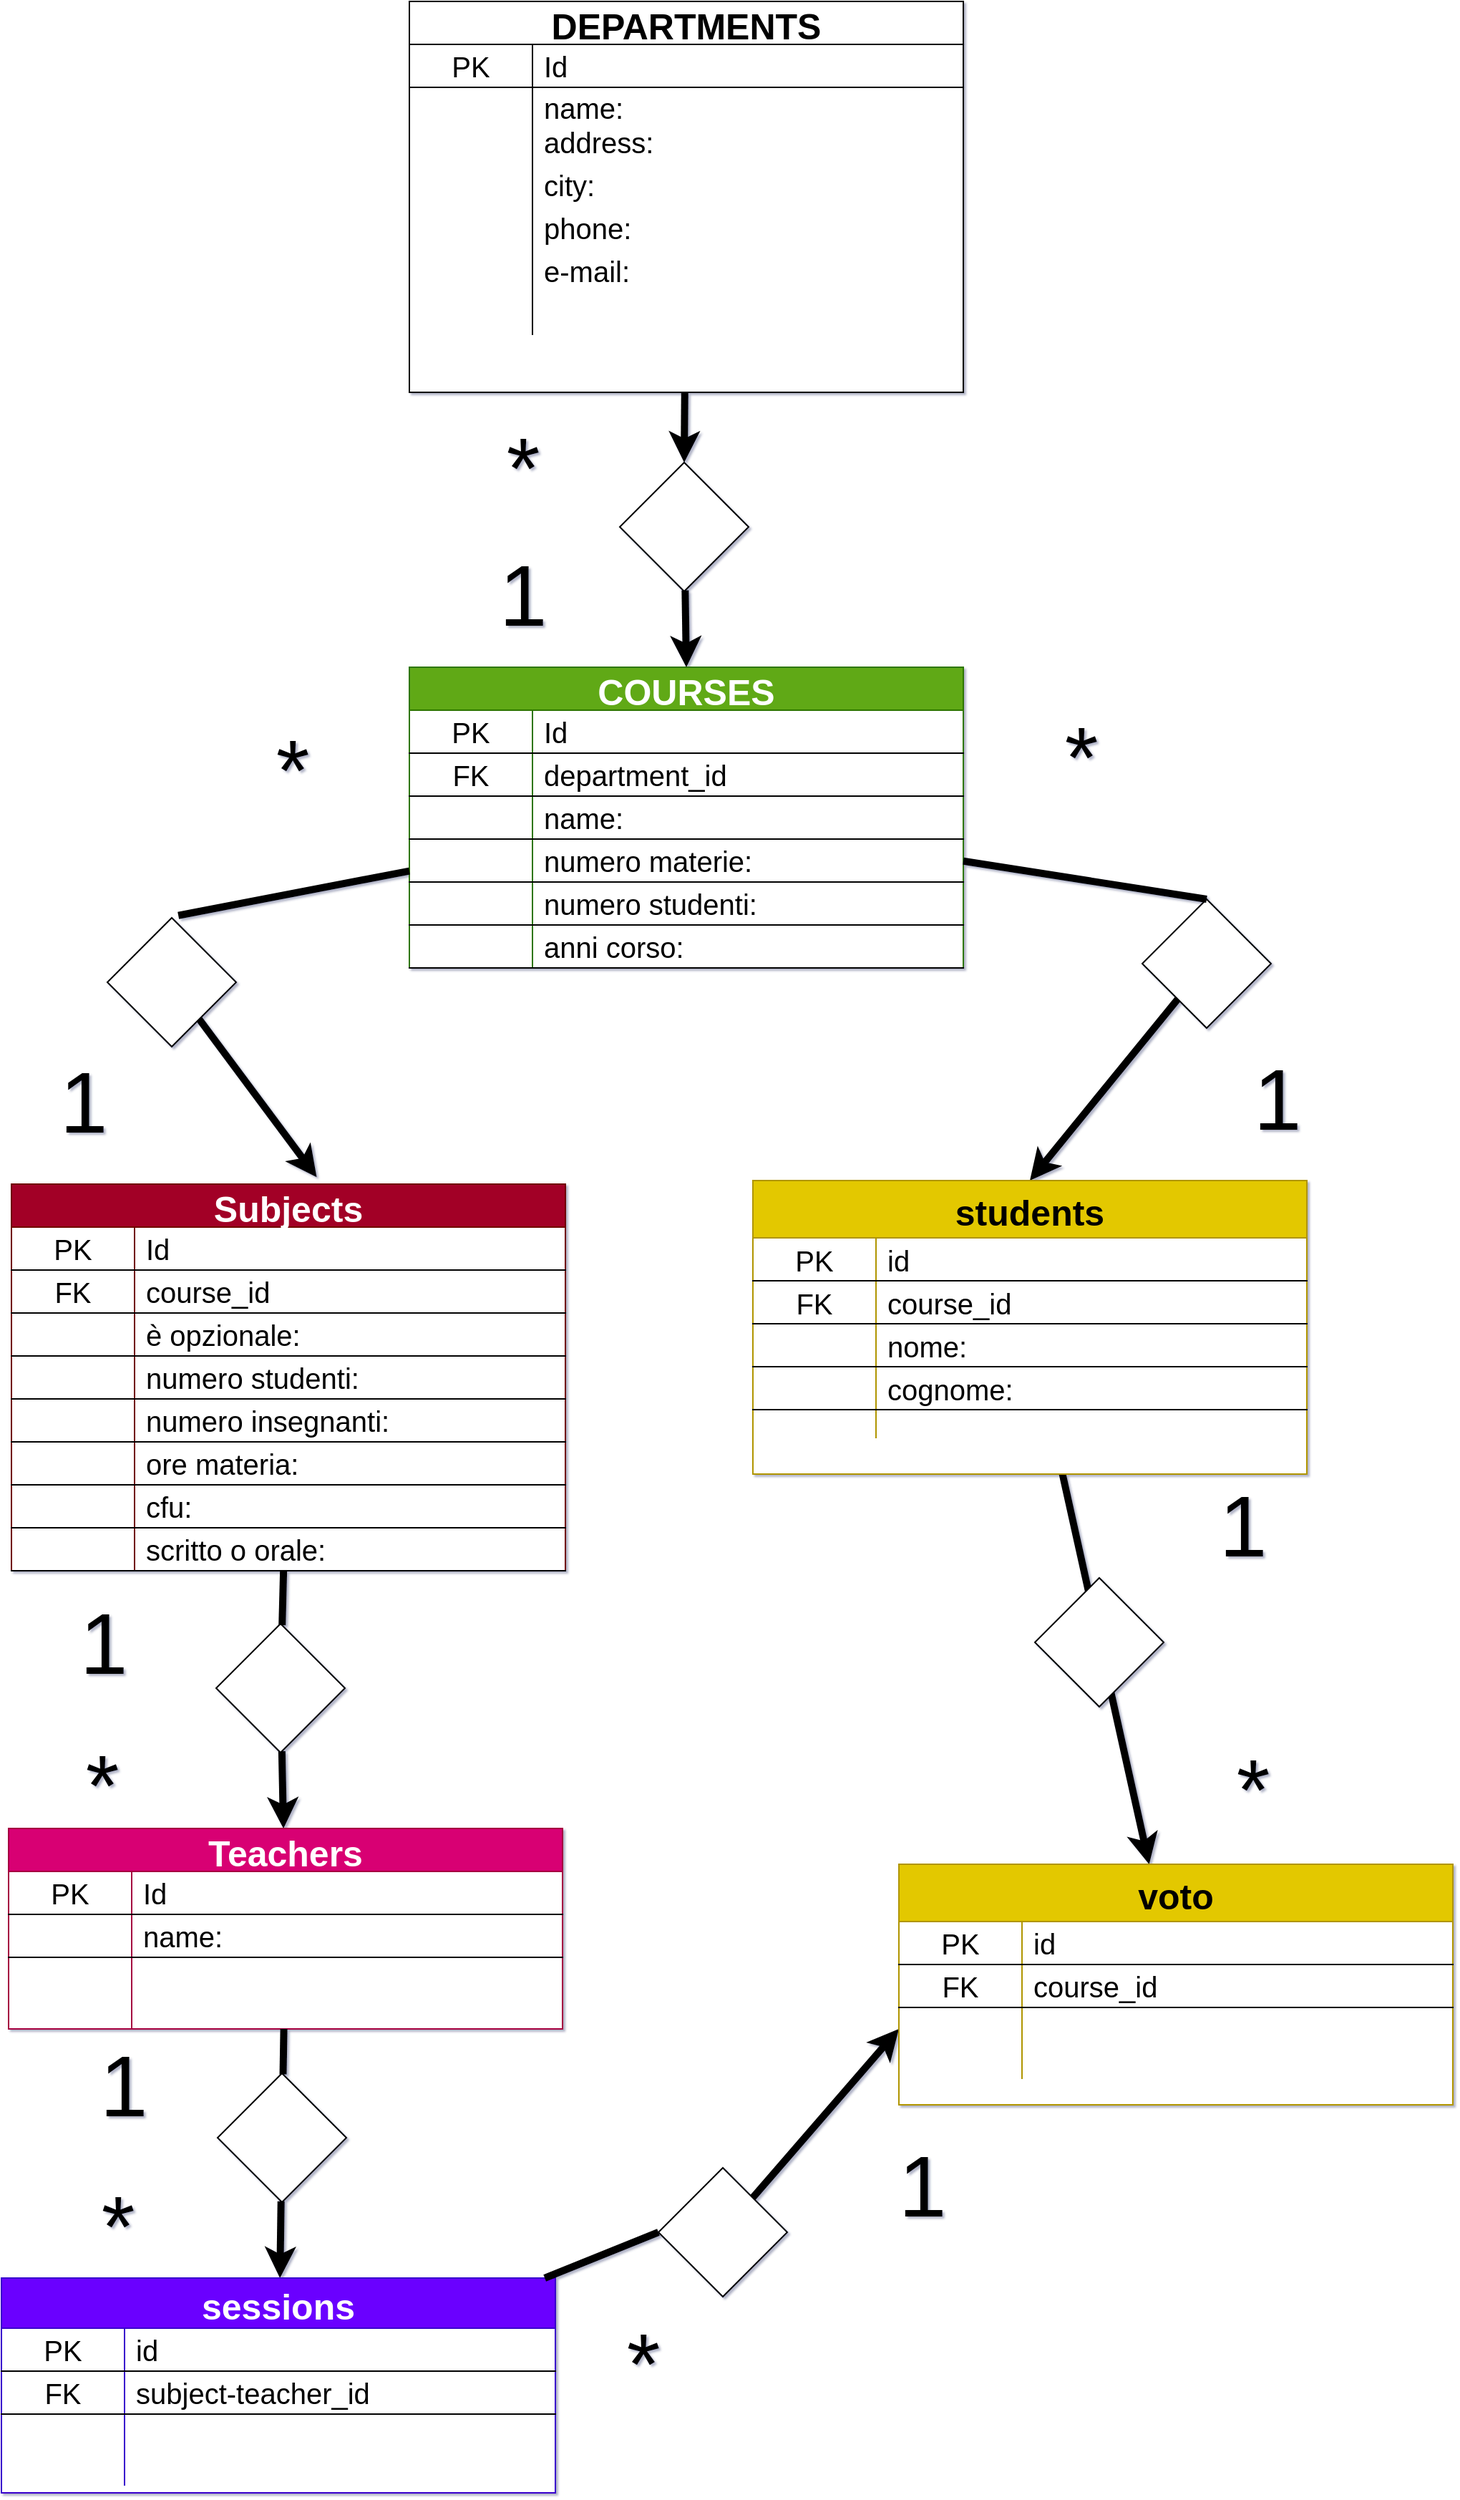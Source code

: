 <mxfile>
    <diagram id="xpTfQwLlDye6NHtaUpQL" name="Pagina-1">
        <mxGraphModel dx="2723" dy="2743" grid="1" gridSize="1" guides="1" tooltips="1" connect="1" arrows="1" fold="1" page="0" pageScale="1" pageWidth="827" pageHeight="1169" background="#ffffff" math="0" shadow="1">
            <root>
                <mxCell id="0"/>
                <mxCell id="1" parent="0"/>
                <mxCell id="454" style="edgeStyle=none;rounded=0;orthogonalLoop=1;jettySize=auto;html=1;entryX=0.5;entryY=0;entryDx=0;entryDy=0;strokeColor=#000000;strokeWidth=5;" edge="1" parent="1" source="141" target="452">
                    <mxGeometry relative="1" as="geometry"/>
                </mxCell>
                <mxCell id="141" value="DEPARTMENTS" style="shape=table;startSize=30;container=1;collapsible=0;childLayout=tableLayout;fixedRows=1;rowLines=0;fontStyle=1;align=center;swimlaneFillColor=#ffffff;fontSize=25;" parent="1" vertex="1">
                    <mxGeometry x="653" y="-1154" width="387" height="273" as="geometry"/>
                </mxCell>
                <mxCell id="142" value="" style="shape=partialRectangle;html=1;whiteSpace=wrap;collapsible=0;dropTarget=0;pointerEvents=0;fillColor=none;top=0;left=0;bottom=1;right=0;points=[[0,0.5],[1,0.5]];portConstraint=eastwest;" parent="141" vertex="1">
                    <mxGeometry y="30" width="387" height="30" as="geometry"/>
                </mxCell>
                <mxCell id="143" value="&lt;font style=&quot;font-size: 20px&quot;&gt;PK&lt;/font&gt;" style="shape=partialRectangle;html=1;whiteSpace=wrap;connectable=0;fillColor=none;top=0;left=0;bottom=0;right=0;overflow=hidden;labelBackgroundColor=none;labelBorderColor=none;fontColor=#000000;" parent="142" vertex="1">
                    <mxGeometry width="86" height="30" as="geometry"/>
                </mxCell>
                <mxCell id="144" value="Id" style="shape=partialRectangle;html=1;whiteSpace=wrap;connectable=0;fillColor=none;top=0;left=0;bottom=0;right=0;align=left;spacingLeft=6;overflow=hidden;labelBackgroundColor=none;labelBorderColor=none;fontColor=#000000;fontSize=20;" parent="142" vertex="1">
                    <mxGeometry x="86" width="301" height="30" as="geometry"/>
                </mxCell>
                <mxCell id="145" value="" style="shape=partialRectangle;html=1;whiteSpace=wrap;collapsible=0;dropTarget=0;pointerEvents=0;fillColor=none;top=0;left=0;bottom=0;right=0;points=[[0,0.5],[1,0.5]];portConstraint=eastwest;" parent="141" vertex="1">
                    <mxGeometry y="60" width="387" height="23" as="geometry"/>
                </mxCell>
                <mxCell id="146" value="" style="shape=partialRectangle;html=1;whiteSpace=wrap;connectable=0;fillColor=none;top=0;left=0;bottom=0;right=0;overflow=hidden;labelBackgroundColor=none;labelBorderColor=none;fontColor=#000000;" parent="145" vertex="1">
                    <mxGeometry width="86" height="23" as="geometry"/>
                </mxCell>
                <mxCell id="147" value="name:" style="shape=partialRectangle;html=1;whiteSpace=wrap;connectable=0;fillColor=none;top=0;left=0;bottom=0;right=0;align=left;spacingLeft=6;overflow=hidden;labelBackgroundColor=none;labelBorderColor=none;fontColor=#000000;fontSize=20;" parent="145" vertex="1">
                    <mxGeometry x="86" width="301" height="23" as="geometry"/>
                </mxCell>
                <mxCell id="148" value="" style="shape=partialRectangle;html=1;whiteSpace=wrap;collapsible=0;dropTarget=0;pointerEvents=0;fillColor=none;top=0;left=0;bottom=0;right=0;points=[[0,0.5],[1,0.5]];portConstraint=eastwest;" parent="141" vertex="1">
                    <mxGeometry y="83" width="387" height="30" as="geometry"/>
                </mxCell>
                <mxCell id="149" value="" style="shape=partialRectangle;html=1;whiteSpace=wrap;connectable=0;fillColor=none;top=0;left=0;bottom=0;right=0;overflow=hidden;labelBackgroundColor=none;labelBorderColor=none;fontColor=#000000;" parent="148" vertex="1">
                    <mxGeometry width="86" height="30" as="geometry"/>
                </mxCell>
                <mxCell id="150" value="address:" style="shape=partialRectangle;html=1;whiteSpace=wrap;connectable=0;fillColor=none;top=0;left=0;bottom=0;right=0;align=left;spacingLeft=6;overflow=hidden;labelBackgroundColor=none;labelBorderColor=none;fontColor=#000000;fontSize=20;" parent="148" vertex="1">
                    <mxGeometry x="86" width="301" height="30" as="geometry"/>
                </mxCell>
                <mxCell id="175" value="" style="shape=partialRectangle;html=1;whiteSpace=wrap;collapsible=0;dropTarget=0;pointerEvents=0;fillColor=none;top=0;left=0;bottom=0;right=0;points=[[0,0.5],[1,0.5]];portConstraint=eastwest;" parent="141" vertex="1">
                    <mxGeometry y="113" width="387" height="30" as="geometry"/>
                </mxCell>
                <mxCell id="176" value="" style="shape=partialRectangle;html=1;whiteSpace=wrap;connectable=0;fillColor=none;top=0;left=0;bottom=0;right=0;overflow=hidden;labelBackgroundColor=none;labelBorderColor=none;fontColor=#000000;" parent="175" vertex="1">
                    <mxGeometry width="86" height="30" as="geometry"/>
                </mxCell>
                <mxCell id="177" value="city:" style="shape=partialRectangle;html=1;whiteSpace=wrap;connectable=0;fillColor=none;top=0;left=0;bottom=0;right=0;align=left;spacingLeft=6;overflow=hidden;labelBackgroundColor=none;labelBorderColor=none;fontColor=#000000;fontSize=20;" parent="175" vertex="1">
                    <mxGeometry x="86" width="301" height="30" as="geometry"/>
                </mxCell>
                <mxCell id="178" value="" style="shape=partialRectangle;html=1;whiteSpace=wrap;collapsible=0;dropTarget=0;pointerEvents=0;fillColor=none;top=0;left=0;bottom=0;right=0;points=[[0,0.5],[1,0.5]];portConstraint=eastwest;" parent="141" vertex="1">
                    <mxGeometry y="143" width="387" height="30" as="geometry"/>
                </mxCell>
                <mxCell id="179" value="" style="shape=partialRectangle;html=1;whiteSpace=wrap;connectable=0;fillColor=none;top=0;left=0;bottom=0;right=0;overflow=hidden;labelBackgroundColor=none;labelBorderColor=none;fontColor=#000000;" parent="178" vertex="1">
                    <mxGeometry width="86" height="30" as="geometry"/>
                </mxCell>
                <mxCell id="180" value="phone:" style="shape=partialRectangle;html=1;whiteSpace=wrap;connectable=0;fillColor=none;top=0;left=0;bottom=0;right=0;align=left;spacingLeft=6;overflow=hidden;labelBackgroundColor=none;labelBorderColor=none;fontColor=#000000;fontSize=20;" parent="178" vertex="1">
                    <mxGeometry x="86" width="301" height="30" as="geometry"/>
                </mxCell>
                <mxCell id="181" value="" style="shape=partialRectangle;html=1;whiteSpace=wrap;collapsible=0;dropTarget=0;pointerEvents=0;fillColor=none;top=0;left=0;bottom=0;right=0;points=[[0,0.5],[1,0.5]];portConstraint=eastwest;" parent="141" vertex="1">
                    <mxGeometry y="173" width="387" height="30" as="geometry"/>
                </mxCell>
                <mxCell id="182" value="" style="shape=partialRectangle;html=1;whiteSpace=wrap;connectable=0;fillColor=none;top=0;left=0;bottom=0;right=0;overflow=hidden;labelBackgroundColor=none;labelBorderColor=none;fontColor=#000000;" parent="181" vertex="1">
                    <mxGeometry width="86" height="30" as="geometry"/>
                </mxCell>
                <mxCell id="183" value="e-mail:" style="shape=partialRectangle;html=1;whiteSpace=wrap;connectable=0;fillColor=none;top=0;left=0;bottom=0;right=0;align=left;spacingLeft=6;overflow=hidden;labelBackgroundColor=none;labelBorderColor=none;fontColor=#000000;fontSize=20;" parent="181" vertex="1">
                    <mxGeometry x="86" width="301" height="30" as="geometry"/>
                </mxCell>
                <mxCell id="184" value="" style="shape=partialRectangle;html=1;whiteSpace=wrap;collapsible=0;dropTarget=0;pointerEvents=0;fillColor=none;top=0;left=0;bottom=0;right=0;points=[[0,0.5],[1,0.5]];portConstraint=eastwest;" parent="141" vertex="1">
                    <mxGeometry y="203" width="387" height="30" as="geometry"/>
                </mxCell>
                <mxCell id="185" value="" style="shape=partialRectangle;html=1;whiteSpace=wrap;connectable=0;fillColor=none;top=0;left=0;bottom=0;right=0;overflow=hidden;labelBackgroundColor=none;labelBorderColor=none;fontColor=#000000;" parent="184" vertex="1">
                    <mxGeometry width="86" height="30" as="geometry"/>
                </mxCell>
                <mxCell id="186" value="" style="shape=partialRectangle;html=1;whiteSpace=wrap;connectable=0;fillColor=none;top=0;left=0;bottom=0;right=0;align=left;spacingLeft=6;overflow=hidden;labelBackgroundColor=none;labelBorderColor=none;fontColor=#000000;" parent="184" vertex="1">
                    <mxGeometry x="86" width="301" height="30" as="geometry"/>
                </mxCell>
                <mxCell id="437" style="edgeStyle=none;rounded=0;orthogonalLoop=1;jettySize=auto;html=1;entryX=0.551;entryY=-0.018;entryDx=0;entryDy=0;entryPerimeter=0;strokeColor=#000000;strokeWidth=5;startArrow=none;" edge="1" parent="1" source="456" target="202">
                    <mxGeometry relative="1" as="geometry"/>
                </mxCell>
                <mxCell id="438" style="edgeStyle=none;rounded=0;orthogonalLoop=1;jettySize=auto;html=1;entryX=0.5;entryY=0;entryDx=0;entryDy=0;strokeColor=#000000;strokeWidth=5;startArrow=none;" edge="1" parent="1" source="458" target="374">
                    <mxGeometry relative="1" as="geometry"/>
                </mxCell>
                <mxCell id="157" value="COURSES" style="shape=table;startSize=30;container=1;collapsible=0;childLayout=tableLayout;fixedRows=1;rowLines=0;fontStyle=1;align=center;swimlaneFillColor=#ffffff;labelBackgroundColor=none;fillColor=#60a917;strokeColor=#2D7600;fontColor=#ffffff;fontSize=25;" parent="1" vertex="1">
                    <mxGeometry x="653" y="-689" width="387" height="210" as="geometry"/>
                </mxCell>
                <mxCell id="158" value="" style="shape=partialRectangle;html=1;whiteSpace=wrap;collapsible=0;dropTarget=0;pointerEvents=0;fillColor=none;top=0;left=0;bottom=1;right=0;points=[[0,0.5],[1,0.5]];portConstraint=eastwest;" parent="157" vertex="1">
                    <mxGeometry y="30" width="387" height="30" as="geometry"/>
                </mxCell>
                <mxCell id="159" value="PK" style="shape=partialRectangle;html=1;whiteSpace=wrap;connectable=0;fillColor=none;top=0;left=0;bottom=0;right=0;overflow=hidden;labelBackgroundColor=none;labelBorderColor=none;fontColor=#000000;fontSize=20;" parent="158" vertex="1">
                    <mxGeometry width="86" height="30" as="geometry"/>
                </mxCell>
                <mxCell id="160" value="Id" style="shape=partialRectangle;html=1;whiteSpace=wrap;connectable=0;fillColor=none;top=0;left=0;bottom=0;right=0;align=left;spacingLeft=6;overflow=hidden;labelBackgroundColor=none;labelBorderColor=none;fontColor=#000000;fontSize=20;" parent="158" vertex="1">
                    <mxGeometry x="86" width="301" height="30" as="geometry"/>
                </mxCell>
                <mxCell id="194" value="" style="shape=partialRectangle;html=1;whiteSpace=wrap;collapsible=0;dropTarget=0;pointerEvents=0;fillColor=none;top=0;left=0;bottom=1;right=0;points=[[0,0.5],[1,0.5]];portConstraint=eastwest;" parent="157" vertex="1">
                    <mxGeometry y="60" width="387" height="30" as="geometry"/>
                </mxCell>
                <mxCell id="195" value="FK" style="shape=partialRectangle;html=1;whiteSpace=wrap;connectable=0;fillColor=none;top=0;left=0;bottom=0;right=0;overflow=hidden;labelBackgroundColor=none;labelBorderColor=none;fontColor=#000000;fontSize=20;" parent="194" vertex="1">
                    <mxGeometry width="86" height="30" as="geometry"/>
                </mxCell>
                <mxCell id="196" value="department_id" style="shape=partialRectangle;html=1;whiteSpace=wrap;connectable=0;fillColor=none;top=0;left=0;bottom=0;right=0;align=left;spacingLeft=6;overflow=hidden;labelBackgroundColor=none;labelBorderColor=none;fontColor=#000000;fontSize=20;" parent="194" vertex="1">
                    <mxGeometry x="86" width="301" height="30" as="geometry"/>
                </mxCell>
                <mxCell id="199" value="" style="shape=partialRectangle;html=1;whiteSpace=wrap;collapsible=0;dropTarget=0;pointerEvents=0;fillColor=none;top=0;left=0;bottom=1;right=0;points=[[0,0.5],[1,0.5]];portConstraint=eastwest;" parent="157" vertex="1">
                    <mxGeometry y="90" width="387" height="30" as="geometry"/>
                </mxCell>
                <mxCell id="200" value="" style="shape=partialRectangle;html=1;whiteSpace=wrap;connectable=0;fillColor=none;top=0;left=0;bottom=0;right=0;overflow=hidden;labelBackgroundColor=none;labelBorderColor=none;fontColor=#000000;" parent="199" vertex="1">
                    <mxGeometry width="86" height="30" as="geometry"/>
                </mxCell>
                <mxCell id="201" value="name:" style="shape=partialRectangle;html=1;whiteSpace=wrap;connectable=0;fillColor=none;top=0;left=0;bottom=0;right=0;align=left;spacingLeft=6;overflow=hidden;labelBackgroundColor=none;labelBorderColor=none;fontColor=#000000;fontSize=20;" parent="199" vertex="1">
                    <mxGeometry x="86" width="301" height="30" as="geometry"/>
                </mxCell>
                <mxCell id="496" value="" style="shape=partialRectangle;html=1;whiteSpace=wrap;collapsible=0;dropTarget=0;pointerEvents=0;fillColor=none;top=0;left=0;bottom=1;right=0;points=[[0,0.5],[1,0.5]];portConstraint=eastwest;" vertex="1" parent="157">
                    <mxGeometry y="120" width="387" height="30" as="geometry"/>
                </mxCell>
                <mxCell id="497" value="" style="shape=partialRectangle;html=1;whiteSpace=wrap;connectable=0;fillColor=none;top=0;left=0;bottom=0;right=0;overflow=hidden;labelBackgroundColor=none;labelBorderColor=none;fontColor=#000000;" vertex="1" parent="496">
                    <mxGeometry width="86" height="30" as="geometry"/>
                </mxCell>
                <mxCell id="498" value="numero materie:" style="shape=partialRectangle;html=1;whiteSpace=wrap;connectable=0;fillColor=none;top=0;left=0;bottom=0;right=0;align=left;spacingLeft=6;overflow=hidden;labelBackgroundColor=none;labelBorderColor=none;fontColor=#000000;fontSize=20;" vertex="1" parent="496">
                    <mxGeometry x="86" width="301" height="30" as="geometry"/>
                </mxCell>
                <mxCell id="499" value="" style="shape=partialRectangle;html=1;whiteSpace=wrap;collapsible=0;dropTarget=0;pointerEvents=0;fillColor=none;top=0;left=0;bottom=1;right=0;points=[[0,0.5],[1,0.5]];portConstraint=eastwest;" vertex="1" parent="157">
                    <mxGeometry y="150" width="387" height="30" as="geometry"/>
                </mxCell>
                <mxCell id="500" value="" style="shape=partialRectangle;html=1;whiteSpace=wrap;connectable=0;fillColor=none;top=0;left=0;bottom=0;right=0;overflow=hidden;labelBackgroundColor=none;labelBorderColor=none;fontColor=#000000;" vertex="1" parent="499">
                    <mxGeometry width="86" height="30" as="geometry"/>
                </mxCell>
                <mxCell id="501" value="numero studenti:" style="shape=partialRectangle;html=1;whiteSpace=wrap;connectable=0;fillColor=none;top=0;left=0;bottom=0;right=0;align=left;spacingLeft=6;overflow=hidden;labelBackgroundColor=none;labelBorderColor=none;fontColor=#000000;fontSize=20;" vertex="1" parent="499">
                    <mxGeometry x="86" width="301" height="30" as="geometry"/>
                </mxCell>
                <mxCell id="502" value="" style="shape=partialRectangle;html=1;whiteSpace=wrap;collapsible=0;dropTarget=0;pointerEvents=0;fillColor=none;top=0;left=0;bottom=1;right=0;points=[[0,0.5],[1,0.5]];portConstraint=eastwest;" vertex="1" parent="157">
                    <mxGeometry y="180" width="387" height="30" as="geometry"/>
                </mxCell>
                <mxCell id="503" value="" style="shape=partialRectangle;html=1;whiteSpace=wrap;connectable=0;fillColor=none;top=0;left=0;bottom=0;right=0;overflow=hidden;labelBackgroundColor=none;labelBorderColor=none;fontColor=#000000;" vertex="1" parent="502">
                    <mxGeometry width="86" height="30" as="geometry"/>
                </mxCell>
                <mxCell id="504" value="anni corso:" style="shape=partialRectangle;html=1;whiteSpace=wrap;connectable=0;fillColor=none;top=0;left=0;bottom=0;right=0;align=left;spacingLeft=6;overflow=hidden;labelBackgroundColor=none;labelBorderColor=none;fontColor=#000000;fontSize=20;" vertex="1" parent="502">
                    <mxGeometry x="86" width="301" height="30" as="geometry"/>
                </mxCell>
                <mxCell id="439" style="edgeStyle=none;rounded=0;orthogonalLoop=1;jettySize=auto;html=1;strokeColor=#000000;strokeWidth=5;startArrow=none;" edge="1" parent="1" source="460" target="251">
                    <mxGeometry relative="1" as="geometry"/>
                </mxCell>
                <mxCell id="202" value="Subjects" style="shape=table;startSize=30;container=1;collapsible=0;childLayout=tableLayout;fixedRows=1;rowLines=0;fontStyle=1;align=center;swimlaneFillColor=#ffffff;labelBackgroundColor=none;fillColor=#a20025;strokeColor=#6F0000;fontColor=#ffffff;fontSize=25;" parent="1" vertex="1">
                    <mxGeometry x="375" y="-328" width="387" height="270" as="geometry"/>
                </mxCell>
                <mxCell id="203" value="" style="shape=partialRectangle;html=1;whiteSpace=wrap;collapsible=0;dropTarget=0;pointerEvents=0;fillColor=none;top=0;left=0;bottom=1;right=0;points=[[0,0.5],[1,0.5]];portConstraint=eastwest;" parent="202" vertex="1">
                    <mxGeometry y="30" width="387" height="30" as="geometry"/>
                </mxCell>
                <mxCell id="204" value="PK" style="shape=partialRectangle;html=1;whiteSpace=wrap;connectable=0;fillColor=none;top=0;left=0;bottom=0;right=0;overflow=hidden;labelBackgroundColor=none;labelBorderColor=none;fontColor=#000000;fontSize=20;" parent="203" vertex="1">
                    <mxGeometry width="86" height="30" as="geometry"/>
                </mxCell>
                <mxCell id="205" value="Id" style="shape=partialRectangle;html=1;whiteSpace=wrap;connectable=0;fillColor=none;top=0;left=0;bottom=0;right=0;align=left;spacingLeft=6;overflow=hidden;labelBackgroundColor=none;labelBorderColor=none;fontColor=#000000;fontSize=20;" parent="203" vertex="1">
                    <mxGeometry x="86" width="301" height="30" as="geometry"/>
                </mxCell>
                <mxCell id="206" value="" style="shape=partialRectangle;html=1;whiteSpace=wrap;collapsible=0;dropTarget=0;pointerEvents=0;fillColor=none;top=0;left=0;bottom=1;right=0;points=[[0,0.5],[1,0.5]];portConstraint=eastwest;" parent="202" vertex="1">
                    <mxGeometry y="60" width="387" height="30" as="geometry"/>
                </mxCell>
                <mxCell id="207" value="FK" style="shape=partialRectangle;html=1;whiteSpace=wrap;connectable=0;fillColor=none;top=0;left=0;bottom=0;right=0;overflow=hidden;labelBackgroundColor=none;labelBorderColor=none;fontColor=#000000;fontSize=20;" parent="206" vertex="1">
                    <mxGeometry width="86" height="30" as="geometry"/>
                </mxCell>
                <mxCell id="208" value="course_id" style="shape=partialRectangle;html=1;whiteSpace=wrap;connectable=0;fillColor=none;top=0;left=0;bottom=0;right=0;align=left;spacingLeft=6;overflow=hidden;labelBackgroundColor=none;labelBorderColor=none;fontColor=#000000;fontSize=20;" parent="206" vertex="1">
                    <mxGeometry x="86" width="301" height="30" as="geometry"/>
                </mxCell>
                <mxCell id="209" value="" style="shape=partialRectangle;html=1;whiteSpace=wrap;collapsible=0;dropTarget=0;pointerEvents=0;fillColor=none;top=0;left=0;bottom=1;right=0;points=[[0,0.5],[1,0.5]];portConstraint=eastwest;" parent="202" vertex="1">
                    <mxGeometry y="90" width="387" height="30" as="geometry"/>
                </mxCell>
                <mxCell id="210" value="" style="shape=partialRectangle;html=1;whiteSpace=wrap;connectable=0;fillColor=none;top=0;left=0;bottom=0;right=0;overflow=hidden;labelBackgroundColor=none;labelBorderColor=none;fontColor=#000000;" parent="209" vertex="1">
                    <mxGeometry width="86" height="30" as="geometry"/>
                </mxCell>
                <mxCell id="211" value="è opzionale:" style="shape=partialRectangle;html=1;whiteSpace=wrap;connectable=0;fillColor=none;top=0;left=0;bottom=0;right=0;align=left;spacingLeft=6;overflow=hidden;labelBackgroundColor=none;labelBorderColor=none;fontColor=#000000;fontSize=20;" parent="209" vertex="1">
                    <mxGeometry x="86" width="301" height="30" as="geometry"/>
                </mxCell>
                <mxCell id="505" value="" style="shape=partialRectangle;html=1;whiteSpace=wrap;collapsible=0;dropTarget=0;pointerEvents=0;fillColor=none;top=0;left=0;bottom=1;right=0;points=[[0,0.5],[1,0.5]];portConstraint=eastwest;" vertex="1" parent="202">
                    <mxGeometry y="120" width="387" height="30" as="geometry"/>
                </mxCell>
                <mxCell id="506" value="" style="shape=partialRectangle;html=1;whiteSpace=wrap;connectable=0;fillColor=none;top=0;left=0;bottom=0;right=0;overflow=hidden;labelBackgroundColor=none;labelBorderColor=none;fontColor=#000000;" vertex="1" parent="505">
                    <mxGeometry width="86" height="30" as="geometry"/>
                </mxCell>
                <mxCell id="507" value="numero studenti:" style="shape=partialRectangle;html=1;whiteSpace=wrap;connectable=0;fillColor=none;top=0;left=0;bottom=0;right=0;align=left;spacingLeft=6;overflow=hidden;labelBackgroundColor=none;labelBorderColor=none;fontColor=#000000;fontSize=20;" vertex="1" parent="505">
                    <mxGeometry x="86" width="301" height="30" as="geometry"/>
                </mxCell>
                <mxCell id="508" value="" style="shape=partialRectangle;html=1;whiteSpace=wrap;collapsible=0;dropTarget=0;pointerEvents=0;fillColor=none;top=0;left=0;bottom=1;right=0;points=[[0,0.5],[1,0.5]];portConstraint=eastwest;" vertex="1" parent="202">
                    <mxGeometry y="150" width="387" height="30" as="geometry"/>
                </mxCell>
                <mxCell id="509" value="" style="shape=partialRectangle;html=1;whiteSpace=wrap;connectable=0;fillColor=none;top=0;left=0;bottom=0;right=0;overflow=hidden;labelBackgroundColor=none;labelBorderColor=none;fontColor=#000000;" vertex="1" parent="508">
                    <mxGeometry width="86" height="30" as="geometry"/>
                </mxCell>
                <mxCell id="510" value="numero insegnanti:" style="shape=partialRectangle;html=1;whiteSpace=wrap;connectable=0;fillColor=none;top=0;left=0;bottom=0;right=0;align=left;spacingLeft=6;overflow=hidden;labelBackgroundColor=none;labelBorderColor=none;fontColor=#000000;fontSize=20;" vertex="1" parent="508">
                    <mxGeometry x="86" width="301" height="30" as="geometry"/>
                </mxCell>
                <mxCell id="511" value="" style="shape=partialRectangle;html=1;whiteSpace=wrap;collapsible=0;dropTarget=0;pointerEvents=0;fillColor=none;top=0;left=0;bottom=1;right=0;points=[[0,0.5],[1,0.5]];portConstraint=eastwest;" vertex="1" parent="202">
                    <mxGeometry y="180" width="387" height="30" as="geometry"/>
                </mxCell>
                <mxCell id="512" value="" style="shape=partialRectangle;html=1;whiteSpace=wrap;connectable=0;fillColor=none;top=0;left=0;bottom=0;right=0;overflow=hidden;labelBackgroundColor=none;labelBorderColor=none;fontColor=#000000;" vertex="1" parent="511">
                    <mxGeometry width="86" height="30" as="geometry"/>
                </mxCell>
                <mxCell id="513" value="ore materia:" style="shape=partialRectangle;html=1;whiteSpace=wrap;connectable=0;fillColor=none;top=0;left=0;bottom=0;right=0;align=left;spacingLeft=6;overflow=hidden;labelBackgroundColor=none;labelBorderColor=none;fontColor=#000000;fontSize=20;" vertex="1" parent="511">
                    <mxGeometry x="86" width="301" height="30" as="geometry"/>
                </mxCell>
                <mxCell id="514" value="" style="shape=partialRectangle;html=1;whiteSpace=wrap;collapsible=0;dropTarget=0;pointerEvents=0;fillColor=none;top=0;left=0;bottom=1;right=0;points=[[0,0.5],[1,0.5]];portConstraint=eastwest;" vertex="1" parent="202">
                    <mxGeometry y="210" width="387" height="30" as="geometry"/>
                </mxCell>
                <mxCell id="515" value="" style="shape=partialRectangle;html=1;whiteSpace=wrap;connectable=0;fillColor=none;top=0;left=0;bottom=0;right=0;overflow=hidden;labelBackgroundColor=none;labelBorderColor=none;fontColor=#000000;" vertex="1" parent="514">
                    <mxGeometry width="86" height="30" as="geometry"/>
                </mxCell>
                <mxCell id="516" value="cfu:" style="shape=partialRectangle;html=1;whiteSpace=wrap;connectable=0;fillColor=none;top=0;left=0;bottom=0;right=0;align=left;spacingLeft=6;overflow=hidden;labelBackgroundColor=none;labelBorderColor=none;fontColor=#000000;fontSize=20;" vertex="1" parent="514">
                    <mxGeometry x="86" width="301" height="30" as="geometry"/>
                </mxCell>
                <mxCell id="517" value="" style="shape=partialRectangle;html=1;whiteSpace=wrap;collapsible=0;dropTarget=0;pointerEvents=0;fillColor=none;top=0;left=0;bottom=1;right=0;points=[[0,0.5],[1,0.5]];portConstraint=eastwest;" vertex="1" parent="202">
                    <mxGeometry y="240" width="387" height="30" as="geometry"/>
                </mxCell>
                <mxCell id="518" value="" style="shape=partialRectangle;html=1;whiteSpace=wrap;connectable=0;fillColor=none;top=0;left=0;bottom=0;right=0;overflow=hidden;labelBackgroundColor=none;labelBorderColor=none;fontColor=#000000;" vertex="1" parent="517">
                    <mxGeometry width="86" height="30" as="geometry"/>
                </mxCell>
                <mxCell id="519" value="scritto o orale:" style="shape=partialRectangle;html=1;whiteSpace=wrap;connectable=0;fillColor=none;top=0;left=0;bottom=0;right=0;align=left;spacingLeft=6;overflow=hidden;labelBackgroundColor=none;labelBorderColor=none;fontColor=#000000;fontSize=20;" vertex="1" parent="517">
                    <mxGeometry x="86" width="301" height="30" as="geometry"/>
                </mxCell>
                <mxCell id="462" style="edgeStyle=none;rounded=0;orthogonalLoop=1;jettySize=auto;html=1;strokeColor=#000000;strokeWidth=5;startArrow=none;" edge="1" parent="1" source="463" target="353">
                    <mxGeometry relative="1" as="geometry"/>
                </mxCell>
                <mxCell id="251" value="Teachers" style="shape=table;startSize=30;container=1;collapsible=0;childLayout=tableLayout;fixedRows=1;rowLines=0;fontStyle=1;align=center;swimlaneFillColor=#ffffff;labelBackgroundColor=none;fillColor=#d80073;strokeColor=#A50040;fontColor=#ffffff;fontSize=25;" parent="1" vertex="1">
                    <mxGeometry x="373" y="122" width="387" height="140" as="geometry"/>
                </mxCell>
                <mxCell id="252" value="" style="shape=partialRectangle;html=1;whiteSpace=wrap;collapsible=0;dropTarget=0;pointerEvents=0;fillColor=none;top=0;left=0;bottom=1;right=0;points=[[0,0.5],[1,0.5]];portConstraint=eastwest;" parent="251" vertex="1">
                    <mxGeometry y="30" width="387" height="30" as="geometry"/>
                </mxCell>
                <mxCell id="253" value="PK" style="shape=partialRectangle;html=1;whiteSpace=wrap;connectable=0;fillColor=none;top=0;left=0;bottom=0;right=0;overflow=hidden;labelBackgroundColor=none;labelBorderColor=none;fontColor=#000000;fontSize=20;" parent="252" vertex="1">
                    <mxGeometry width="86" height="30" as="geometry"/>
                </mxCell>
                <mxCell id="254" value="Id" style="shape=partialRectangle;html=1;whiteSpace=wrap;connectable=0;fillColor=none;top=0;left=0;bottom=0;right=0;align=left;spacingLeft=6;overflow=hidden;labelBackgroundColor=none;labelBorderColor=none;fontColor=#000000;fontSize=20;" parent="252" vertex="1">
                    <mxGeometry x="86" width="301" height="30" as="geometry"/>
                </mxCell>
                <mxCell id="258" value="" style="shape=partialRectangle;html=1;whiteSpace=wrap;collapsible=0;dropTarget=0;pointerEvents=0;fillColor=none;top=0;left=0;bottom=1;right=0;points=[[0,0.5],[1,0.5]];portConstraint=eastwest;" parent="251" vertex="1">
                    <mxGeometry y="60" width="387" height="30" as="geometry"/>
                </mxCell>
                <mxCell id="259" value="" style="shape=partialRectangle;html=1;whiteSpace=wrap;connectable=0;fillColor=none;top=0;left=0;bottom=0;right=0;overflow=hidden;labelBackgroundColor=none;labelBorderColor=none;fontColor=#000000;" parent="258" vertex="1">
                    <mxGeometry width="86" height="30" as="geometry"/>
                </mxCell>
                <mxCell id="260" value="name:" style="shape=partialRectangle;html=1;whiteSpace=wrap;connectable=0;fillColor=none;top=0;left=0;bottom=0;right=0;align=left;spacingLeft=6;overflow=hidden;labelBackgroundColor=none;labelBorderColor=none;fontColor=#000000;fontSize=20;" parent="258" vertex="1">
                    <mxGeometry x="86" width="301" height="30" as="geometry"/>
                </mxCell>
                <mxCell id="261" value="" style="shape=partialRectangle;html=1;whiteSpace=wrap;collapsible=0;dropTarget=0;pointerEvents=0;fillColor=none;top=0;left=0;bottom=0;right=0;points=[[0,0.5],[1,0.5]];portConstraint=eastwest;" parent="251" vertex="1">
                    <mxGeometry y="90" width="387" height="30" as="geometry"/>
                </mxCell>
                <mxCell id="262" value="" style="shape=partialRectangle;html=1;whiteSpace=wrap;connectable=0;fillColor=none;top=0;left=0;bottom=0;right=0;overflow=hidden;labelBackgroundColor=none;labelBorderColor=none;fontColor=#000000;" parent="261" vertex="1">
                    <mxGeometry width="86" height="30" as="geometry"/>
                </mxCell>
                <mxCell id="263" value="&#10;&#10;&lt;span style=&quot;color: rgb(0, 0, 0); font-family: helvetica; font-size: 20px; font-style: normal; font-weight: 400; letter-spacing: normal; text-align: left; text-indent: 0px; text-transform: none; word-spacing: 0px; background-color: rgb(42, 42, 42); display: inline; float: none;&quot;&gt;name:&lt;/span&gt;&#10;&#10;" style="shape=partialRectangle;html=1;whiteSpace=wrap;connectable=0;fillColor=none;top=0;left=0;bottom=0;right=0;align=left;spacingLeft=6;overflow=hidden;labelBackgroundColor=none;labelBorderColor=none;fontColor=#000000;" parent="261" vertex="1">
                    <mxGeometry x="86" width="301" height="30" as="geometry"/>
                </mxCell>
                <mxCell id="264" value="" style="shape=partialRectangle;html=1;whiteSpace=wrap;collapsible=0;dropTarget=0;pointerEvents=0;fillColor=none;top=0;left=0;bottom=0;right=0;points=[[0,0.5],[1,0.5]];portConstraint=eastwest;" parent="251" vertex="1">
                    <mxGeometry y="120" width="387" height="20" as="geometry"/>
                </mxCell>
                <mxCell id="265" value="" style="shape=partialRectangle;html=1;whiteSpace=wrap;connectable=0;fillColor=none;top=0;left=0;bottom=0;right=0;overflow=hidden;labelBackgroundColor=none;labelBorderColor=none;fontColor=#000000;" parent="264" vertex="1">
                    <mxGeometry width="86" height="20" as="geometry"/>
                </mxCell>
                <mxCell id="266" value="" style="shape=partialRectangle;html=1;whiteSpace=wrap;connectable=0;fillColor=none;top=0;left=0;bottom=0;right=0;align=left;spacingLeft=6;overflow=hidden;labelBackgroundColor=none;labelBorderColor=none;fontColor=#000000;" parent="264" vertex="1">
                    <mxGeometry x="86" width="301" height="20" as="geometry"/>
                </mxCell>
                <mxCell id="449" style="edgeStyle=none;rounded=0;orthogonalLoop=1;jettySize=auto;html=1;entryX=0;entryY=0.5;entryDx=0;entryDy=0;strokeColor=#000000;strokeWidth=5;startArrow=none;" edge="1" parent="1" source="465">
                    <mxGeometry relative="1" as="geometry">
                        <mxPoint x="995" y="262" as="targetPoint"/>
                    </mxGeometry>
                </mxCell>
                <mxCell id="353" value="sessions" style="shape=table;startSize=35;container=1;collapsible=0;childLayout=tableLayout;fixedRows=1;rowLines=0;fontStyle=1;align=center;swimlaneFillColor=#ffffff;labelBackgroundColor=none;fillColor=#6a00ff;strokeColor=#3700CC;fontColor=#ffffff;fontSize=25;" parent="1" vertex="1">
                    <mxGeometry x="368" y="436" width="387" height="150" as="geometry"/>
                </mxCell>
                <mxCell id="354" value="" style="shape=partialRectangle;html=1;whiteSpace=wrap;collapsible=0;dropTarget=0;pointerEvents=0;fillColor=none;top=0;left=0;bottom=1;right=0;points=[[0,0.5],[1,0.5]];portConstraint=eastwest;" parent="353" vertex="1">
                    <mxGeometry y="35" width="387" height="30" as="geometry"/>
                </mxCell>
                <mxCell id="355" value="PK" style="shape=partialRectangle;html=1;whiteSpace=wrap;connectable=0;fillColor=none;top=0;left=0;bottom=0;right=0;overflow=hidden;labelBackgroundColor=none;labelBorderColor=none;fontColor=#000000;fontSize=20;" parent="354" vertex="1">
                    <mxGeometry width="86" height="30" as="geometry"/>
                </mxCell>
                <mxCell id="356" value="id" style="shape=partialRectangle;html=1;whiteSpace=wrap;connectable=0;fillColor=none;top=0;left=0;bottom=0;right=0;align=left;spacingLeft=6;overflow=hidden;labelBackgroundColor=none;labelBorderColor=none;fontColor=#000000;fontSize=20;" parent="354" vertex="1">
                    <mxGeometry x="86" width="301" height="30" as="geometry"/>
                </mxCell>
                <mxCell id="357" value="" style="shape=partialRectangle;html=1;whiteSpace=wrap;collapsible=0;dropTarget=0;pointerEvents=0;fillColor=none;top=0;left=0;bottom=1;right=0;points=[[0,0.5],[1,0.5]];portConstraint=eastwest;" parent="353" vertex="1">
                    <mxGeometry y="65" width="387" height="30" as="geometry"/>
                </mxCell>
                <mxCell id="358" value="FK" style="shape=partialRectangle;html=1;whiteSpace=wrap;connectable=0;fillColor=none;top=0;left=0;bottom=0;right=0;overflow=hidden;labelBackgroundColor=none;labelBorderColor=none;fontColor=#000000;fontSize=20;" parent="357" vertex="1">
                    <mxGeometry width="86" height="30" as="geometry"/>
                </mxCell>
                <mxCell id="359" value="subject-teacher_id" style="shape=partialRectangle;html=1;whiteSpace=wrap;connectable=0;fillColor=none;top=0;left=0;bottom=0;right=0;align=left;spacingLeft=6;overflow=hidden;labelBackgroundColor=none;labelBorderColor=none;fontColor=#000000;fontSize=20;" parent="357" vertex="1">
                    <mxGeometry x="86" width="301" height="30" as="geometry"/>
                </mxCell>
                <mxCell id="360" value="" style="shape=partialRectangle;html=1;whiteSpace=wrap;collapsible=0;dropTarget=0;pointerEvents=0;fillColor=none;top=0;left=0;bottom=0;right=0;points=[[0,0.5],[1,0.5]];portConstraint=eastwest;" parent="353" vertex="1">
                    <mxGeometry y="95" width="387" height="30" as="geometry"/>
                </mxCell>
                <mxCell id="361" value="" style="shape=partialRectangle;html=1;whiteSpace=wrap;connectable=0;fillColor=none;top=0;left=0;bottom=0;right=0;overflow=hidden;labelBackgroundColor=none;labelBorderColor=none;fontColor=#000000;" parent="360" vertex="1">
                    <mxGeometry width="86" height="30" as="geometry"/>
                </mxCell>
                <mxCell id="362" value="" style="shape=partialRectangle;html=1;whiteSpace=wrap;connectable=0;fillColor=none;top=0;left=0;bottom=0;right=0;align=left;spacingLeft=6;overflow=hidden;labelBackgroundColor=none;labelBorderColor=none;fontColor=#000000;" parent="360" vertex="1">
                    <mxGeometry x="86" width="301" height="30" as="geometry"/>
                </mxCell>
                <mxCell id="363" value="" style="shape=partialRectangle;html=1;whiteSpace=wrap;collapsible=0;dropTarget=0;pointerEvents=0;fillColor=none;top=0;left=0;bottom=0;right=0;points=[[0,0.5],[1,0.5]];portConstraint=eastwest;" parent="353" vertex="1">
                    <mxGeometry y="125" width="387" height="20" as="geometry"/>
                </mxCell>
                <mxCell id="364" value="" style="shape=partialRectangle;html=1;whiteSpace=wrap;connectable=0;fillColor=none;top=0;left=0;bottom=0;right=0;overflow=hidden;labelBackgroundColor=none;labelBorderColor=none;fontColor=#000000;" parent="363" vertex="1">
                    <mxGeometry width="86" height="20" as="geometry"/>
                </mxCell>
                <mxCell id="365" value="" style="shape=partialRectangle;html=1;whiteSpace=wrap;connectable=0;fillColor=none;top=0;left=0;bottom=0;right=0;align=left;spacingLeft=6;overflow=hidden;labelBackgroundColor=none;labelBorderColor=none;fontColor=#000000;" parent="363" vertex="1">
                    <mxGeometry x="86" width="301" height="20" as="geometry"/>
                </mxCell>
                <mxCell id="450" style="edgeStyle=none;rounded=0;orthogonalLoop=1;jettySize=auto;html=1;strokeColor=#000000;strokeWidth=5;" edge="1" parent="1" source="374" target="423">
                    <mxGeometry relative="1" as="geometry"/>
                </mxCell>
                <mxCell id="374" value="students" style="shape=table;startSize=40;container=1;collapsible=0;childLayout=tableLayout;fixedRows=1;rowLines=0;fontStyle=1;align=center;swimlaneFillColor=#ffffff;labelBackgroundColor=none;fillColor=#e3c800;strokeColor=#B09500;fontColor=#000000;fontSize=25;" parent="1" vertex="1">
                    <mxGeometry x="893" y="-330.5" width="387" height="205" as="geometry"/>
                </mxCell>
                <mxCell id="375" value="" style="shape=partialRectangle;html=1;whiteSpace=wrap;collapsible=0;dropTarget=0;pointerEvents=0;fillColor=none;top=0;left=0;bottom=1;right=0;points=[[0,0.5],[1,0.5]];portConstraint=eastwest;" parent="374" vertex="1">
                    <mxGeometry y="40" width="387" height="30" as="geometry"/>
                </mxCell>
                <mxCell id="376" value="PK" style="shape=partialRectangle;html=1;whiteSpace=wrap;connectable=0;fillColor=none;top=0;left=0;bottom=0;right=0;overflow=hidden;labelBackgroundColor=none;labelBorderColor=none;fontColor=#000000;fontSize=20;" parent="375" vertex="1">
                    <mxGeometry width="86" height="30" as="geometry"/>
                </mxCell>
                <mxCell id="377" value="id" style="shape=partialRectangle;html=1;whiteSpace=wrap;connectable=0;fillColor=none;top=0;left=0;bottom=0;right=0;align=left;spacingLeft=6;overflow=hidden;labelBackgroundColor=none;labelBorderColor=none;fontColor=#000000;fontSize=20;" parent="375" vertex="1">
                    <mxGeometry x="86" width="301" height="30" as="geometry"/>
                </mxCell>
                <mxCell id="378" value="" style="shape=partialRectangle;html=1;whiteSpace=wrap;collapsible=0;dropTarget=0;pointerEvents=0;fillColor=none;top=0;left=0;bottom=1;right=0;points=[[0,0.5],[1,0.5]];portConstraint=eastwest;" parent="374" vertex="1">
                    <mxGeometry y="70" width="387" height="30" as="geometry"/>
                </mxCell>
                <mxCell id="379" value="FK" style="shape=partialRectangle;html=1;whiteSpace=wrap;connectable=0;fillColor=none;top=0;left=0;bottom=0;right=0;overflow=hidden;labelBackgroundColor=none;labelBorderColor=none;fontColor=#000000;fontSize=20;" parent="378" vertex="1">
                    <mxGeometry width="86" height="30" as="geometry"/>
                </mxCell>
                <mxCell id="380" value="course_id" style="shape=partialRectangle;html=1;whiteSpace=wrap;connectable=0;fillColor=none;top=0;left=0;bottom=0;right=0;align=left;spacingLeft=6;overflow=hidden;labelBackgroundColor=none;labelBorderColor=none;fontColor=#000000;fontSize=20;" parent="378" vertex="1">
                    <mxGeometry x="86" width="301" height="30" as="geometry"/>
                </mxCell>
                <mxCell id="484" value="" style="shape=partialRectangle;html=1;whiteSpace=wrap;collapsible=0;dropTarget=0;pointerEvents=0;fillColor=none;top=0;left=0;bottom=1;right=0;points=[[0,0.5],[1,0.5]];portConstraint=eastwest;" vertex="1" parent="374">
                    <mxGeometry y="100" width="387" height="30" as="geometry"/>
                </mxCell>
                <mxCell id="485" value="" style="shape=partialRectangle;html=1;whiteSpace=wrap;connectable=0;fillColor=none;top=0;left=0;bottom=0;right=0;overflow=hidden;labelBackgroundColor=none;labelBorderColor=none;fontColor=#000000;fontSize=20;" vertex="1" parent="484">
                    <mxGeometry width="86" height="30" as="geometry"/>
                </mxCell>
                <mxCell id="486" value="nome:" style="shape=partialRectangle;html=1;whiteSpace=wrap;connectable=0;fillColor=none;top=0;left=0;bottom=0;right=0;align=left;spacingLeft=6;overflow=hidden;labelBackgroundColor=none;labelBorderColor=none;fontColor=#000000;fontSize=20;" vertex="1" parent="484">
                    <mxGeometry x="86" width="301" height="30" as="geometry"/>
                </mxCell>
                <mxCell id="490" value="" style="shape=partialRectangle;html=1;whiteSpace=wrap;collapsible=0;dropTarget=0;pointerEvents=0;fillColor=none;top=0;left=0;bottom=1;right=0;points=[[0,0.5],[1,0.5]];portConstraint=eastwest;" vertex="1" parent="374">
                    <mxGeometry y="130" width="387" height="30" as="geometry"/>
                </mxCell>
                <mxCell id="491" value="" style="shape=partialRectangle;html=1;whiteSpace=wrap;connectable=0;fillColor=none;top=0;left=0;bottom=0;right=0;overflow=hidden;labelBackgroundColor=none;labelBorderColor=none;fontColor=#000000;fontSize=20;" vertex="1" parent="490">
                    <mxGeometry width="86" height="30" as="geometry"/>
                </mxCell>
                <mxCell id="492" value="cognome:" style="shape=partialRectangle;html=1;whiteSpace=wrap;connectable=0;fillColor=none;top=0;left=0;bottom=0;right=0;align=left;spacingLeft=6;overflow=hidden;labelBackgroundColor=none;labelBorderColor=none;fontColor=#000000;fontSize=20;" vertex="1" parent="490">
                    <mxGeometry x="86" width="301" height="30" as="geometry"/>
                </mxCell>
                <mxCell id="384" value="" style="shape=partialRectangle;html=1;whiteSpace=wrap;collapsible=0;dropTarget=0;pointerEvents=0;fillColor=none;top=0;left=0;bottom=0;right=0;points=[[0,0.5],[1,0.5]];portConstraint=eastwest;" parent="374" vertex="1">
                    <mxGeometry y="160" width="387" height="20" as="geometry"/>
                </mxCell>
                <mxCell id="385" value="" style="shape=partialRectangle;html=1;whiteSpace=wrap;connectable=0;fillColor=none;top=0;left=0;bottom=0;right=0;overflow=hidden;labelBackgroundColor=none;labelBorderColor=none;fontColor=#000000;" parent="384" vertex="1">
                    <mxGeometry width="86" height="20" as="geometry"/>
                </mxCell>
                <mxCell id="386" value="" style="shape=partialRectangle;html=1;whiteSpace=wrap;connectable=0;fillColor=none;top=0;left=0;bottom=0;right=0;align=left;spacingLeft=6;overflow=hidden;labelBackgroundColor=none;labelBorderColor=none;fontColor=#000000;" parent="384" vertex="1">
                    <mxGeometry x="86" width="301" height="20" as="geometry"/>
                </mxCell>
                <mxCell id="423" value="voto" style="shape=table;startSize=40;container=1;collapsible=0;childLayout=tableLayout;fixedRows=1;rowLines=0;fontStyle=1;align=center;swimlaneFillColor=#ffffff;labelBackgroundColor=none;fillColor=#e3c800;strokeColor=#B09500;fontColor=#000000;fontSize=25;" vertex="1" parent="1">
                    <mxGeometry x="995" y="147" width="387" height="168" as="geometry"/>
                </mxCell>
                <mxCell id="424" value="" style="shape=partialRectangle;html=1;whiteSpace=wrap;collapsible=0;dropTarget=0;pointerEvents=0;fillColor=none;top=0;left=0;bottom=1;right=0;points=[[0,0.5],[1,0.5]];portConstraint=eastwest;" vertex="1" parent="423">
                    <mxGeometry y="40" width="387" height="30" as="geometry"/>
                </mxCell>
                <mxCell id="425" value="PK" style="shape=partialRectangle;html=1;whiteSpace=wrap;connectable=0;fillColor=none;top=0;left=0;bottom=0;right=0;overflow=hidden;labelBackgroundColor=none;labelBorderColor=none;fontColor=#000000;fontSize=20;" vertex="1" parent="424">
                    <mxGeometry width="86" height="30" as="geometry"/>
                </mxCell>
                <mxCell id="426" value="id" style="shape=partialRectangle;html=1;whiteSpace=wrap;connectable=0;fillColor=none;top=0;left=0;bottom=0;right=0;align=left;spacingLeft=6;overflow=hidden;labelBackgroundColor=none;labelBorderColor=none;fontColor=#000000;fontSize=20;" vertex="1" parent="424">
                    <mxGeometry x="86" width="301" height="30" as="geometry"/>
                </mxCell>
                <mxCell id="427" value="" style="shape=partialRectangle;html=1;whiteSpace=wrap;collapsible=0;dropTarget=0;pointerEvents=0;fillColor=none;top=0;left=0;bottom=1;right=0;points=[[0,0.5],[1,0.5]];portConstraint=eastwest;" vertex="1" parent="423">
                    <mxGeometry y="70" width="387" height="30" as="geometry"/>
                </mxCell>
                <mxCell id="428" value="FK" style="shape=partialRectangle;html=1;whiteSpace=wrap;connectable=0;fillColor=none;top=0;left=0;bottom=0;right=0;overflow=hidden;labelBackgroundColor=none;labelBorderColor=none;fontColor=#000000;fontSize=20;" vertex="1" parent="427">
                    <mxGeometry width="86" height="30" as="geometry"/>
                </mxCell>
                <mxCell id="429" value="course_id" style="shape=partialRectangle;html=1;whiteSpace=wrap;connectable=0;fillColor=none;top=0;left=0;bottom=0;right=0;align=left;spacingLeft=6;overflow=hidden;labelBackgroundColor=none;labelBorderColor=none;fontColor=#000000;fontSize=20;" vertex="1" parent="427">
                    <mxGeometry x="86" width="301" height="30" as="geometry"/>
                </mxCell>
                <mxCell id="493" value="" style="shape=partialRectangle;html=1;whiteSpace=wrap;collapsible=0;dropTarget=0;pointerEvents=0;fillColor=none;top=0;left=0;bottom=0;right=0;points=[[0,0.5],[1,0.5]];portConstraint=eastwest;" vertex="1" parent="423">
                    <mxGeometry y="100" width="387" height="30" as="geometry"/>
                </mxCell>
                <mxCell id="494" value="" style="shape=partialRectangle;html=1;whiteSpace=wrap;connectable=0;fillColor=none;top=0;left=0;bottom=0;right=0;overflow=hidden;labelBackgroundColor=none;labelBorderColor=none;fontColor=#000000;" vertex="1" parent="493">
                    <mxGeometry width="86" height="30" as="geometry"/>
                </mxCell>
                <mxCell id="495" value="" style="shape=partialRectangle;html=1;whiteSpace=wrap;connectable=0;fillColor=none;top=0;left=0;bottom=0;right=0;align=left;spacingLeft=6;overflow=hidden;labelBackgroundColor=none;labelBorderColor=none;fontColor=#000000;" vertex="1" parent="493">
                    <mxGeometry x="86" width="301" height="30" as="geometry"/>
                </mxCell>
                <mxCell id="433" value="" style="shape=partialRectangle;html=1;whiteSpace=wrap;collapsible=0;dropTarget=0;pointerEvents=0;fillColor=none;top=0;left=0;bottom=0;right=0;points=[[0,0.5],[1,0.5]];portConstraint=eastwest;" vertex="1" parent="423">
                    <mxGeometry y="130" width="387" height="20" as="geometry"/>
                </mxCell>
                <mxCell id="434" value="" style="shape=partialRectangle;html=1;whiteSpace=wrap;connectable=0;fillColor=none;top=0;left=0;bottom=0;right=0;overflow=hidden;labelBackgroundColor=none;labelBorderColor=none;fontColor=#000000;" vertex="1" parent="433">
                    <mxGeometry width="86" height="20" as="geometry"/>
                </mxCell>
                <mxCell id="435" value="" style="shape=partialRectangle;html=1;whiteSpace=wrap;connectable=0;fillColor=none;top=0;left=0;bottom=0;right=0;align=left;spacingLeft=6;overflow=hidden;labelBackgroundColor=none;labelBorderColor=none;fontColor=#000000;" vertex="1" parent="433">
                    <mxGeometry x="86" width="301" height="20" as="geometry"/>
                </mxCell>
                <mxCell id="455" style="edgeStyle=none;rounded=0;orthogonalLoop=1;jettySize=auto;html=1;entryX=0.5;entryY=0;entryDx=0;entryDy=0;strokeColor=#000000;strokeWidth=5;" edge="1" parent="1" source="452" target="157">
                    <mxGeometry relative="1" as="geometry"/>
                </mxCell>
                <mxCell id="452" value="" style="rhombus;whiteSpace=wrap;html=1;labelBackgroundColor=none;fontSize=25;fontColor=#000000;gradientColor=none;" vertex="1" parent="1">
                    <mxGeometry x="800" y="-832" width="90" height="90" as="geometry"/>
                </mxCell>
                <mxCell id="456" value="" style="rhombus;whiteSpace=wrap;html=1;labelBackgroundColor=none;fontSize=25;fontColor=#000000;gradientColor=none;" vertex="1" parent="1">
                    <mxGeometry x="442" y="-514" width="90" height="90" as="geometry"/>
                </mxCell>
                <mxCell id="457" value="" style="edgeStyle=none;rounded=0;orthogonalLoop=1;jettySize=auto;html=1;entryX=0.551;entryY=-0.018;entryDx=0;entryDy=0;entryPerimeter=0;strokeColor=#000000;strokeWidth=5;endArrow=none;" edge="1" parent="1" source="157" target="456">
                    <mxGeometry relative="1" as="geometry">
                        <mxPoint x="746.398" y="-478" as="sourcePoint"/>
                        <mxPoint x="588.237" y="-331.06" as="targetPoint"/>
                    </mxGeometry>
                </mxCell>
                <mxCell id="458" value="" style="rhombus;whiteSpace=wrap;html=1;labelBackgroundColor=none;fontSize=25;fontColor=#000000;gradientColor=none;" vertex="1" parent="1">
                    <mxGeometry x="1165" y="-527" width="90" height="90" as="geometry"/>
                </mxCell>
                <mxCell id="459" value="" style="edgeStyle=none;rounded=0;orthogonalLoop=1;jettySize=auto;html=1;entryX=0.5;entryY=0;entryDx=0;entryDy=0;strokeColor=#000000;strokeWidth=5;endArrow=none;" edge="1" parent="1" source="157" target="458">
                    <mxGeometry relative="1" as="geometry">
                        <mxPoint x="930.568" y="-503" as="sourcePoint"/>
                        <mxPoint x="1086.5" y="-330.5" as="targetPoint"/>
                    </mxGeometry>
                </mxCell>
                <mxCell id="460" value="" style="rhombus;whiteSpace=wrap;html=1;labelBackgroundColor=none;fontSize=25;fontColor=#000000;gradientColor=none;" vertex="1" parent="1">
                    <mxGeometry x="518" y="-21" width="90" height="90" as="geometry"/>
                </mxCell>
                <mxCell id="461" value="" style="edgeStyle=none;rounded=0;orthogonalLoop=1;jettySize=auto;html=1;strokeColor=#000000;strokeWidth=5;endArrow=none;" edge="1" parent="1" source="202" target="460">
                    <mxGeometry relative="1" as="geometry">
                        <mxPoint x="567.059" y="-158" as="sourcePoint"/>
                        <mxPoint x="564.686" y="-18" as="targetPoint"/>
                    </mxGeometry>
                </mxCell>
                <mxCell id="463" value="" style="rhombus;whiteSpace=wrap;html=1;labelBackgroundColor=none;fontSize=25;fontColor=#000000;gradientColor=none;" vertex="1" parent="1">
                    <mxGeometry x="519" y="293" width="90" height="90" as="geometry"/>
                </mxCell>
                <mxCell id="464" value="" style="edgeStyle=none;rounded=0;orthogonalLoop=1;jettySize=auto;html=1;strokeColor=#000000;strokeWidth=5;endArrow=none;" edge="1" parent="1" source="251" target="463">
                    <mxGeometry relative="1" as="geometry">
                        <mxPoint x="565.403" y="262" as="sourcePoint"/>
                        <mxPoint x="562.676" y="436" as="targetPoint"/>
                    </mxGeometry>
                </mxCell>
                <mxCell id="465" value="" style="rhombus;whiteSpace=wrap;html=1;labelBackgroundColor=none;fontSize=25;fontColor=#000000;gradientColor=none;" vertex="1" parent="1">
                    <mxGeometry x="827" y="359" width="90" height="90" as="geometry"/>
                </mxCell>
                <mxCell id="466" value="" style="edgeStyle=none;rounded=0;orthogonalLoop=1;jettySize=auto;html=1;entryX=0;entryY=0.5;entryDx=0;entryDy=0;strokeColor=#000000;strokeWidth=5;endArrow=none;" edge="1" parent="1" source="353" target="465">
                    <mxGeometry relative="1" as="geometry">
                        <mxPoint x="750" y="413.871" as="sourcePoint"/>
                        <mxPoint x="1015" y="400" as="targetPoint"/>
                    </mxGeometry>
                </mxCell>
                <mxCell id="467" value="*" style="text;html=1;align=center;verticalAlign=middle;resizable=0;points=[];autosize=1;strokeColor=none;fontSize=60;fontColor=#000000;" vertex="1" parent="1">
                    <mxGeometry x="715" y="-867" width="34" height="77" as="geometry"/>
                </mxCell>
                <mxCell id="468" value="1" style="text;html=1;align=center;verticalAlign=middle;resizable=0;points=[];autosize=1;strokeColor=none;fontSize=60;fontColor=#000000;" vertex="1" parent="1">
                    <mxGeometry x="710" y="-778" width="44" height="77" as="geometry"/>
                </mxCell>
                <mxCell id="469" value="1" style="text;html=1;align=center;verticalAlign=middle;resizable=0;points=[];autosize=1;strokeColor=none;fontSize=60;fontColor=#000000;" vertex="1" parent="1">
                    <mxGeometry x="403" y="-424" width="44" height="77" as="geometry"/>
                </mxCell>
                <mxCell id="470" value="*" style="text;html=1;align=center;verticalAlign=middle;resizable=0;points=[];autosize=1;strokeColor=none;fontSize=60;fontColor=#000000;" vertex="1" parent="1">
                    <mxGeometry x="554" y="-656" width="34" height="77" as="geometry"/>
                </mxCell>
                <mxCell id="471" value="*" style="text;html=1;align=center;verticalAlign=middle;resizable=0;points=[];autosize=1;strokeColor=none;fontSize=60;fontColor=#000000;" vertex="1" parent="1">
                    <mxGeometry x="1105" y="-665" width="34" height="77" as="geometry"/>
                </mxCell>
                <mxCell id="472" value="1" style="text;html=1;align=center;verticalAlign=middle;resizable=0;points=[];autosize=1;strokeColor=none;fontSize=60;fontColor=#000000;" vertex="1" parent="1">
                    <mxGeometry x="1237" y="-426" width="44" height="77" as="geometry"/>
                </mxCell>
                <mxCell id="474" value="1" style="text;html=1;align=center;verticalAlign=middle;resizable=0;points=[];autosize=1;strokeColor=none;fontSize=60;fontColor=#000000;" vertex="1" parent="1">
                    <mxGeometry x="417" y="-46" width="44" height="77" as="geometry"/>
                </mxCell>
                <mxCell id="475" value="*" style="text;html=1;align=center;verticalAlign=middle;resizable=0;points=[];autosize=1;strokeColor=none;fontSize=60;fontColor=#000000;" vertex="1" parent="1">
                    <mxGeometry x="421" y="53" width="34" height="77" as="geometry"/>
                </mxCell>
                <mxCell id="476" value="1" style="text;html=1;align=center;verticalAlign=middle;resizable=0;points=[];autosize=1;strokeColor=none;fontSize=60;fontColor=#000000;" vertex="1" parent="1">
                    <mxGeometry x="989" y="333" width="44" height="77" as="geometry"/>
                </mxCell>
                <mxCell id="477" value="*" style="text;html=1;align=center;verticalAlign=middle;resizable=0;points=[];autosize=1;strokeColor=none;fontSize=60;fontColor=#000000;" vertex="1" parent="1">
                    <mxGeometry x="799" y="457" width="34" height="77" as="geometry"/>
                </mxCell>
                <mxCell id="478" value="1" style="text;html=1;align=center;verticalAlign=middle;resizable=0;points=[];autosize=1;strokeColor=none;fontSize=60;fontColor=#000000;" vertex="1" parent="1">
                    <mxGeometry x="1213" y="-128" width="44" height="77" as="geometry"/>
                </mxCell>
                <mxCell id="479" value="*" style="text;html=1;align=center;verticalAlign=middle;resizable=0;points=[];autosize=1;strokeColor=none;fontSize=60;fontColor=#000000;" vertex="1" parent="1">
                    <mxGeometry x="1225" y="56" width="34" height="77" as="geometry"/>
                </mxCell>
                <mxCell id="480" value="" style="rhombus;whiteSpace=wrap;html=1;labelBackgroundColor=none;fontSize=25;fontColor=#000000;gradientColor=none;" vertex="1" parent="1">
                    <mxGeometry x="1090" y="-53" width="90" height="90" as="geometry"/>
                </mxCell>
                <mxCell id="520" value="*" style="text;html=1;align=center;verticalAlign=middle;resizable=0;points=[];autosize=1;strokeColor=none;fontSize=60;fontColor=#000000;" vertex="1" parent="1">
                    <mxGeometry x="432" y="361" width="34" height="77" as="geometry"/>
                </mxCell>
                <mxCell id="521" value="1" style="text;html=1;align=center;verticalAlign=middle;resizable=0;points=[];autosize=1;strokeColor=none;fontSize=60;fontColor=#000000;" vertex="1" parent="1">
                    <mxGeometry x="431" y="263" width="44" height="77" as="geometry"/>
                </mxCell>
            </root>
        </mxGraphModel>
    </diagram>
</mxfile>